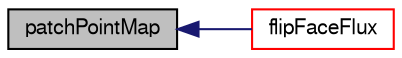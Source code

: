 digraph "patchPointMap"
{
  bgcolor="transparent";
  edge [fontname="FreeSans",fontsize="10",labelfontname="FreeSans",labelfontsize="10"];
  node [fontname="FreeSans",fontsize="10",shape=record];
  rankdir="LR";
  Node12680 [label="patchPointMap",height=0.2,width=0.4,color="black", fillcolor="grey75", style="filled", fontcolor="black"];
  Node12680 -> Node12681 [dir="back",color="midnightblue",fontsize="10",style="solid",fontname="FreeSans"];
  Node12681 [label="flipFaceFlux",height=0.2,width=0.4,color="red",URL="$a27386.html#a36bff455c4c32d8244b699fc4c9d096b",tooltip="Map of flipped face flux faces. "];
}
